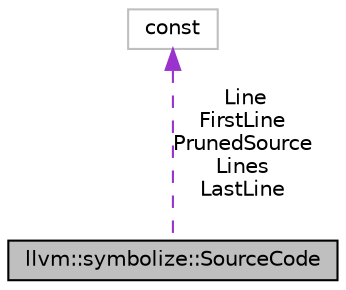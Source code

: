digraph "llvm::symbolize::SourceCode"
{
 // LATEX_PDF_SIZE
  bgcolor="transparent";
  edge [fontname="Helvetica",fontsize="10",labelfontname="Helvetica",labelfontsize="10"];
  node [fontname="Helvetica",fontsize="10",shape=record];
  Node1 [label="llvm::symbolize::SourceCode",height=0.2,width=0.4,color="black", fillcolor="grey75", style="filled", fontcolor="black",tooltip=" "];
  Node2 -> Node1 [dir="back",color="darkorchid3",fontsize="10",style="dashed",label=" Line\nFirstLine\nPrunedSource\nLines\nLastLine" ,fontname="Helvetica"];
  Node2 [label="const",height=0.2,width=0.4,color="grey75",tooltip=" "];
}
